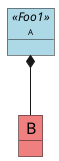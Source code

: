 {
  "sha1": "ohjx782s4h0450sj00hebkao9ymvt6i",
  "insertion": {
    "when": "2024-06-04T17:28:39.867Z",
    "user": "plantuml@gmail.com"
  }
}
@startuml

skinparam object {
  BackgroundColor LightCoral 
  FontSize 16
  
  <<Foo1>> {
  	FontSize 8
     BackgroundColor LightBlue
  }
  
}

object A <<Foo1>>
object B

A *-- B

@enduml  
